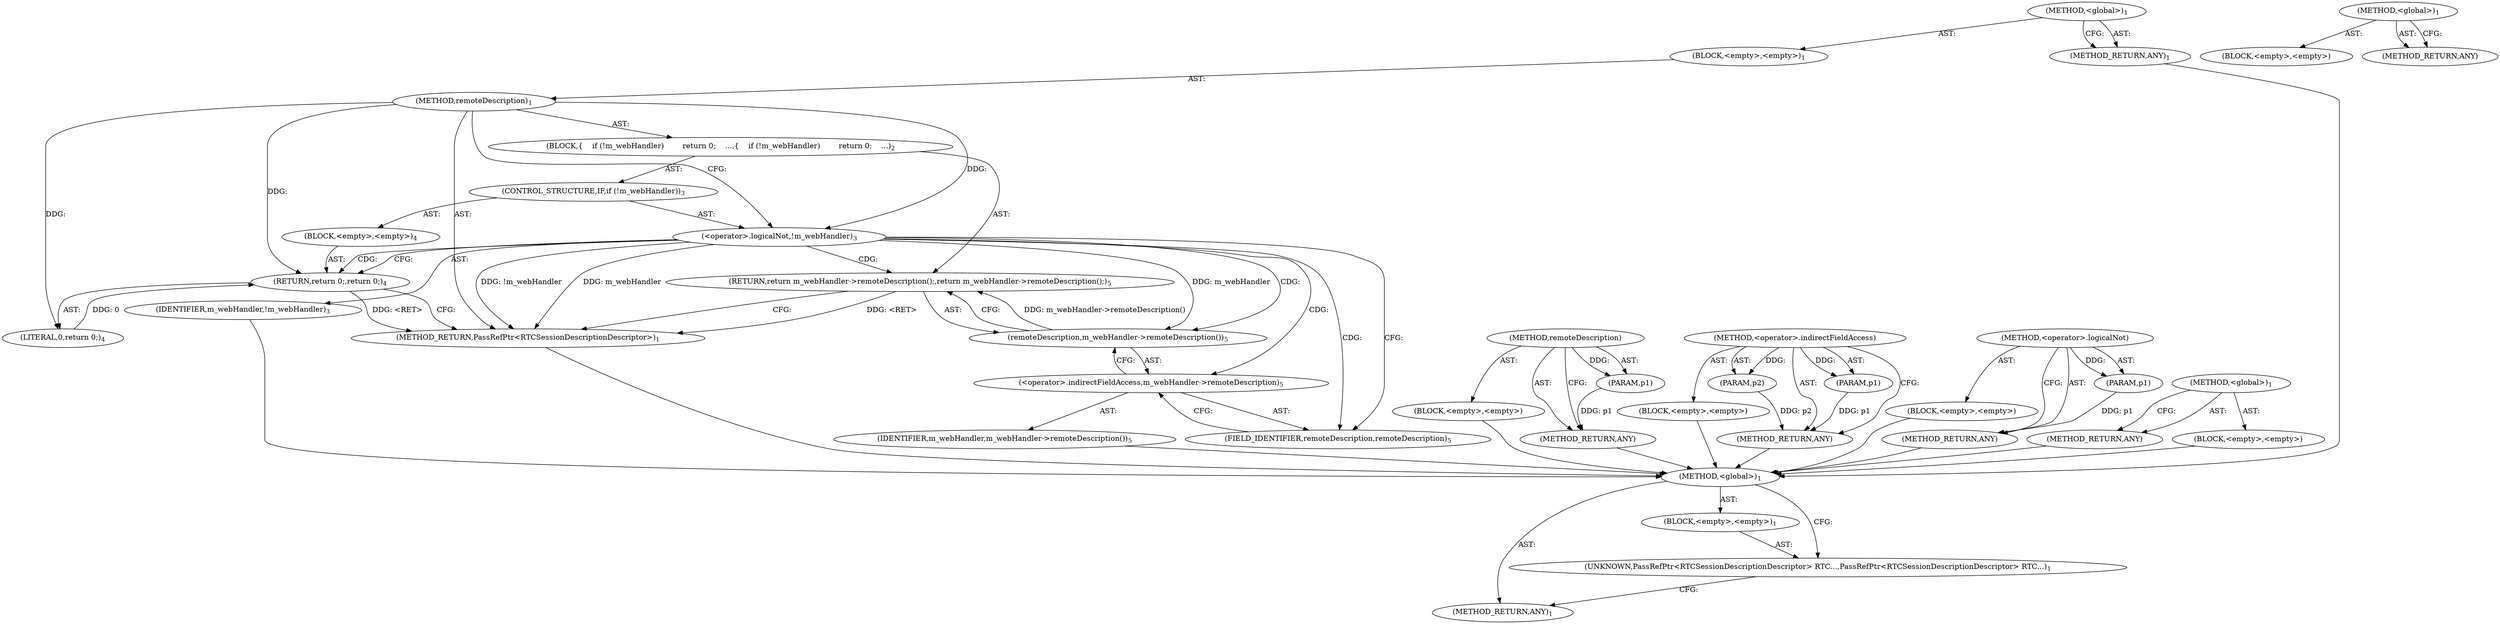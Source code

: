 digraph "&lt;global&gt;" {
vulnerable_6 [label=<(METHOD,&lt;global&gt;)<SUB>1</SUB>>];
vulnerable_7 [label=<(BLOCK,&lt;empty&gt;,&lt;empty&gt;)<SUB>1</SUB>>];
vulnerable_8 [label=<(METHOD,remoteDescription)<SUB>1</SUB>>];
vulnerable_9 [label=<(BLOCK,{
    if (!m_webHandler)
        return 0;
    ...,{
    if (!m_webHandler)
        return 0;
    ...)<SUB>2</SUB>>];
vulnerable_10 [label=<(CONTROL_STRUCTURE,IF,if (!m_webHandler))<SUB>3</SUB>>];
vulnerable_11 [label=<(&lt;operator&gt;.logicalNot,!m_webHandler)<SUB>3</SUB>>];
vulnerable_12 [label=<(IDENTIFIER,m_webHandler,!m_webHandler)<SUB>3</SUB>>];
vulnerable_13 [label=<(BLOCK,&lt;empty&gt;,&lt;empty&gt;)<SUB>4</SUB>>];
vulnerable_14 [label=<(RETURN,return 0;,return 0;)<SUB>4</SUB>>];
vulnerable_15 [label=<(LITERAL,0,return 0;)<SUB>4</SUB>>];
vulnerable_16 [label=<(RETURN,return m_webHandler-&gt;remoteDescription();,return m_webHandler-&gt;remoteDescription();)<SUB>5</SUB>>];
vulnerable_17 [label=<(remoteDescription,m_webHandler-&gt;remoteDescription())<SUB>5</SUB>>];
vulnerable_18 [label=<(&lt;operator&gt;.indirectFieldAccess,m_webHandler-&gt;remoteDescription)<SUB>5</SUB>>];
vulnerable_19 [label=<(IDENTIFIER,m_webHandler,m_webHandler-&gt;remoteDescription())<SUB>5</SUB>>];
vulnerable_20 [label=<(FIELD_IDENTIFIER,remoteDescription,remoteDescription)<SUB>5</SUB>>];
vulnerable_21 [label=<(METHOD_RETURN,PassRefPtr&lt;RTCSessionDescriptionDescriptor&gt;)<SUB>1</SUB>>];
vulnerable_23 [label=<(METHOD_RETURN,ANY)<SUB>1</SUB>>];
vulnerable_44 [label=<(METHOD,remoteDescription)>];
vulnerable_45 [label=<(PARAM,p1)>];
vulnerable_46 [label=<(BLOCK,&lt;empty&gt;,&lt;empty&gt;)>];
vulnerable_47 [label=<(METHOD_RETURN,ANY)>];
vulnerable_48 [label=<(METHOD,&lt;operator&gt;.indirectFieldAccess)>];
vulnerable_49 [label=<(PARAM,p1)>];
vulnerable_50 [label=<(PARAM,p2)>];
vulnerable_51 [label=<(BLOCK,&lt;empty&gt;,&lt;empty&gt;)>];
vulnerable_52 [label=<(METHOD_RETURN,ANY)>];
vulnerable_40 [label=<(METHOD,&lt;operator&gt;.logicalNot)>];
vulnerable_41 [label=<(PARAM,p1)>];
vulnerable_42 [label=<(BLOCK,&lt;empty&gt;,&lt;empty&gt;)>];
vulnerable_43 [label=<(METHOD_RETURN,ANY)>];
vulnerable_34 [label=<(METHOD,&lt;global&gt;)<SUB>1</SUB>>];
vulnerable_35 [label=<(BLOCK,&lt;empty&gt;,&lt;empty&gt;)>];
vulnerable_36 [label=<(METHOD_RETURN,ANY)>];
fixed_6 [label=<(METHOD,&lt;global&gt;)<SUB>1</SUB>>];
fixed_7 [label=<(BLOCK,&lt;empty&gt;,&lt;empty&gt;)<SUB>1</SUB>>];
fixed_8 [label=<(UNKNOWN,PassRefPtr&lt;RTCSessionDescriptionDescriptor&gt; RTC...,PassRefPtr&lt;RTCSessionDescriptionDescriptor&gt; RTC...)<SUB>1</SUB>>];
fixed_9 [label=<(METHOD_RETURN,ANY)<SUB>1</SUB>>];
fixed_14 [label=<(METHOD,&lt;global&gt;)<SUB>1</SUB>>];
fixed_15 [label=<(BLOCK,&lt;empty&gt;,&lt;empty&gt;)>];
fixed_16 [label=<(METHOD_RETURN,ANY)>];
vulnerable_6 -> vulnerable_7  [key=0, label="AST: "];
vulnerable_6 -> vulnerable_23  [key=0, label="AST: "];
vulnerable_6 -> vulnerable_23  [key=1, label="CFG: "];
vulnerable_7 -> vulnerable_8  [key=0, label="AST: "];
vulnerable_8 -> vulnerable_9  [key=0, label="AST: "];
vulnerable_8 -> vulnerable_21  [key=0, label="AST: "];
vulnerable_8 -> vulnerable_11  [key=0, label="CFG: "];
vulnerable_8 -> vulnerable_11  [key=1, label="DDG: "];
vulnerable_8 -> vulnerable_14  [key=0, label="DDG: "];
vulnerable_8 -> vulnerable_15  [key=0, label="DDG: "];
vulnerable_9 -> vulnerable_10  [key=0, label="AST: "];
vulnerable_9 -> vulnerable_16  [key=0, label="AST: "];
vulnerable_10 -> vulnerable_11  [key=0, label="AST: "];
vulnerable_10 -> vulnerable_13  [key=0, label="AST: "];
vulnerable_11 -> vulnerable_12  [key=0, label="AST: "];
vulnerable_11 -> vulnerable_14  [key=0, label="CFG: "];
vulnerable_11 -> vulnerable_14  [key=1, label="CDG: "];
vulnerable_11 -> vulnerable_20  [key=0, label="CFG: "];
vulnerable_11 -> vulnerable_20  [key=1, label="CDG: "];
vulnerable_11 -> vulnerable_21  [key=0, label="DDG: m_webHandler"];
vulnerable_11 -> vulnerable_21  [key=1, label="DDG: !m_webHandler"];
vulnerable_11 -> vulnerable_17  [key=0, label="DDG: m_webHandler"];
vulnerable_11 -> vulnerable_17  [key=1, label="CDG: "];
vulnerable_11 -> vulnerable_16  [key=0, label="CDG: "];
vulnerable_11 -> vulnerable_18  [key=0, label="CDG: "];
vulnerable_12 -> fixed_6  [key=0];
vulnerable_13 -> vulnerable_14  [key=0, label="AST: "];
vulnerable_14 -> vulnerable_15  [key=0, label="AST: "];
vulnerable_14 -> vulnerable_21  [key=0, label="CFG: "];
vulnerable_14 -> vulnerable_21  [key=1, label="DDG: &lt;RET&gt;"];
vulnerable_15 -> vulnerable_14  [key=0, label="DDG: 0"];
vulnerable_16 -> vulnerable_17  [key=0, label="AST: "];
vulnerable_16 -> vulnerable_21  [key=0, label="CFG: "];
vulnerable_16 -> vulnerable_21  [key=1, label="DDG: &lt;RET&gt;"];
vulnerable_17 -> vulnerable_18  [key=0, label="AST: "];
vulnerable_17 -> vulnerable_16  [key=0, label="CFG: "];
vulnerable_17 -> vulnerable_16  [key=1, label="DDG: m_webHandler-&gt;remoteDescription()"];
vulnerable_18 -> vulnerable_19  [key=0, label="AST: "];
vulnerable_18 -> vulnerable_20  [key=0, label="AST: "];
vulnerable_18 -> vulnerable_17  [key=0, label="CFG: "];
vulnerable_19 -> fixed_6  [key=0];
vulnerable_20 -> vulnerable_18  [key=0, label="CFG: "];
vulnerable_21 -> fixed_6  [key=0];
vulnerable_23 -> fixed_6  [key=0];
vulnerable_44 -> vulnerable_45  [key=0, label="AST: "];
vulnerable_44 -> vulnerable_45  [key=1, label="DDG: "];
vulnerable_44 -> vulnerable_46  [key=0, label="AST: "];
vulnerable_44 -> vulnerable_47  [key=0, label="AST: "];
vulnerable_44 -> vulnerable_47  [key=1, label="CFG: "];
vulnerable_45 -> vulnerable_47  [key=0, label="DDG: p1"];
vulnerable_46 -> fixed_6  [key=0];
vulnerable_47 -> fixed_6  [key=0];
vulnerable_48 -> vulnerable_49  [key=0, label="AST: "];
vulnerable_48 -> vulnerable_49  [key=1, label="DDG: "];
vulnerable_48 -> vulnerable_51  [key=0, label="AST: "];
vulnerable_48 -> vulnerable_50  [key=0, label="AST: "];
vulnerable_48 -> vulnerable_50  [key=1, label="DDG: "];
vulnerable_48 -> vulnerable_52  [key=0, label="AST: "];
vulnerable_48 -> vulnerable_52  [key=1, label="CFG: "];
vulnerable_49 -> vulnerable_52  [key=0, label="DDG: p1"];
vulnerable_50 -> vulnerable_52  [key=0, label="DDG: p2"];
vulnerable_51 -> fixed_6  [key=0];
vulnerable_52 -> fixed_6  [key=0];
vulnerable_40 -> vulnerable_41  [key=0, label="AST: "];
vulnerable_40 -> vulnerable_41  [key=1, label="DDG: "];
vulnerable_40 -> vulnerable_42  [key=0, label="AST: "];
vulnerable_40 -> vulnerable_43  [key=0, label="AST: "];
vulnerable_40 -> vulnerable_43  [key=1, label="CFG: "];
vulnerable_41 -> vulnerable_43  [key=0, label="DDG: p1"];
vulnerable_42 -> fixed_6  [key=0];
vulnerable_43 -> fixed_6  [key=0];
vulnerable_34 -> vulnerable_35  [key=0, label="AST: "];
vulnerable_34 -> vulnerable_36  [key=0, label="AST: "];
vulnerable_34 -> vulnerable_36  [key=1, label="CFG: "];
vulnerable_35 -> fixed_6  [key=0];
vulnerable_36 -> fixed_6  [key=0];
fixed_6 -> fixed_7  [key=0, label="AST: "];
fixed_6 -> fixed_9  [key=0, label="AST: "];
fixed_6 -> fixed_8  [key=0, label="CFG: "];
fixed_7 -> fixed_8  [key=0, label="AST: "];
fixed_8 -> fixed_9  [key=0, label="CFG: "];
fixed_14 -> fixed_15  [key=0, label="AST: "];
fixed_14 -> fixed_16  [key=0, label="AST: "];
fixed_14 -> fixed_16  [key=1, label="CFG: "];
}
